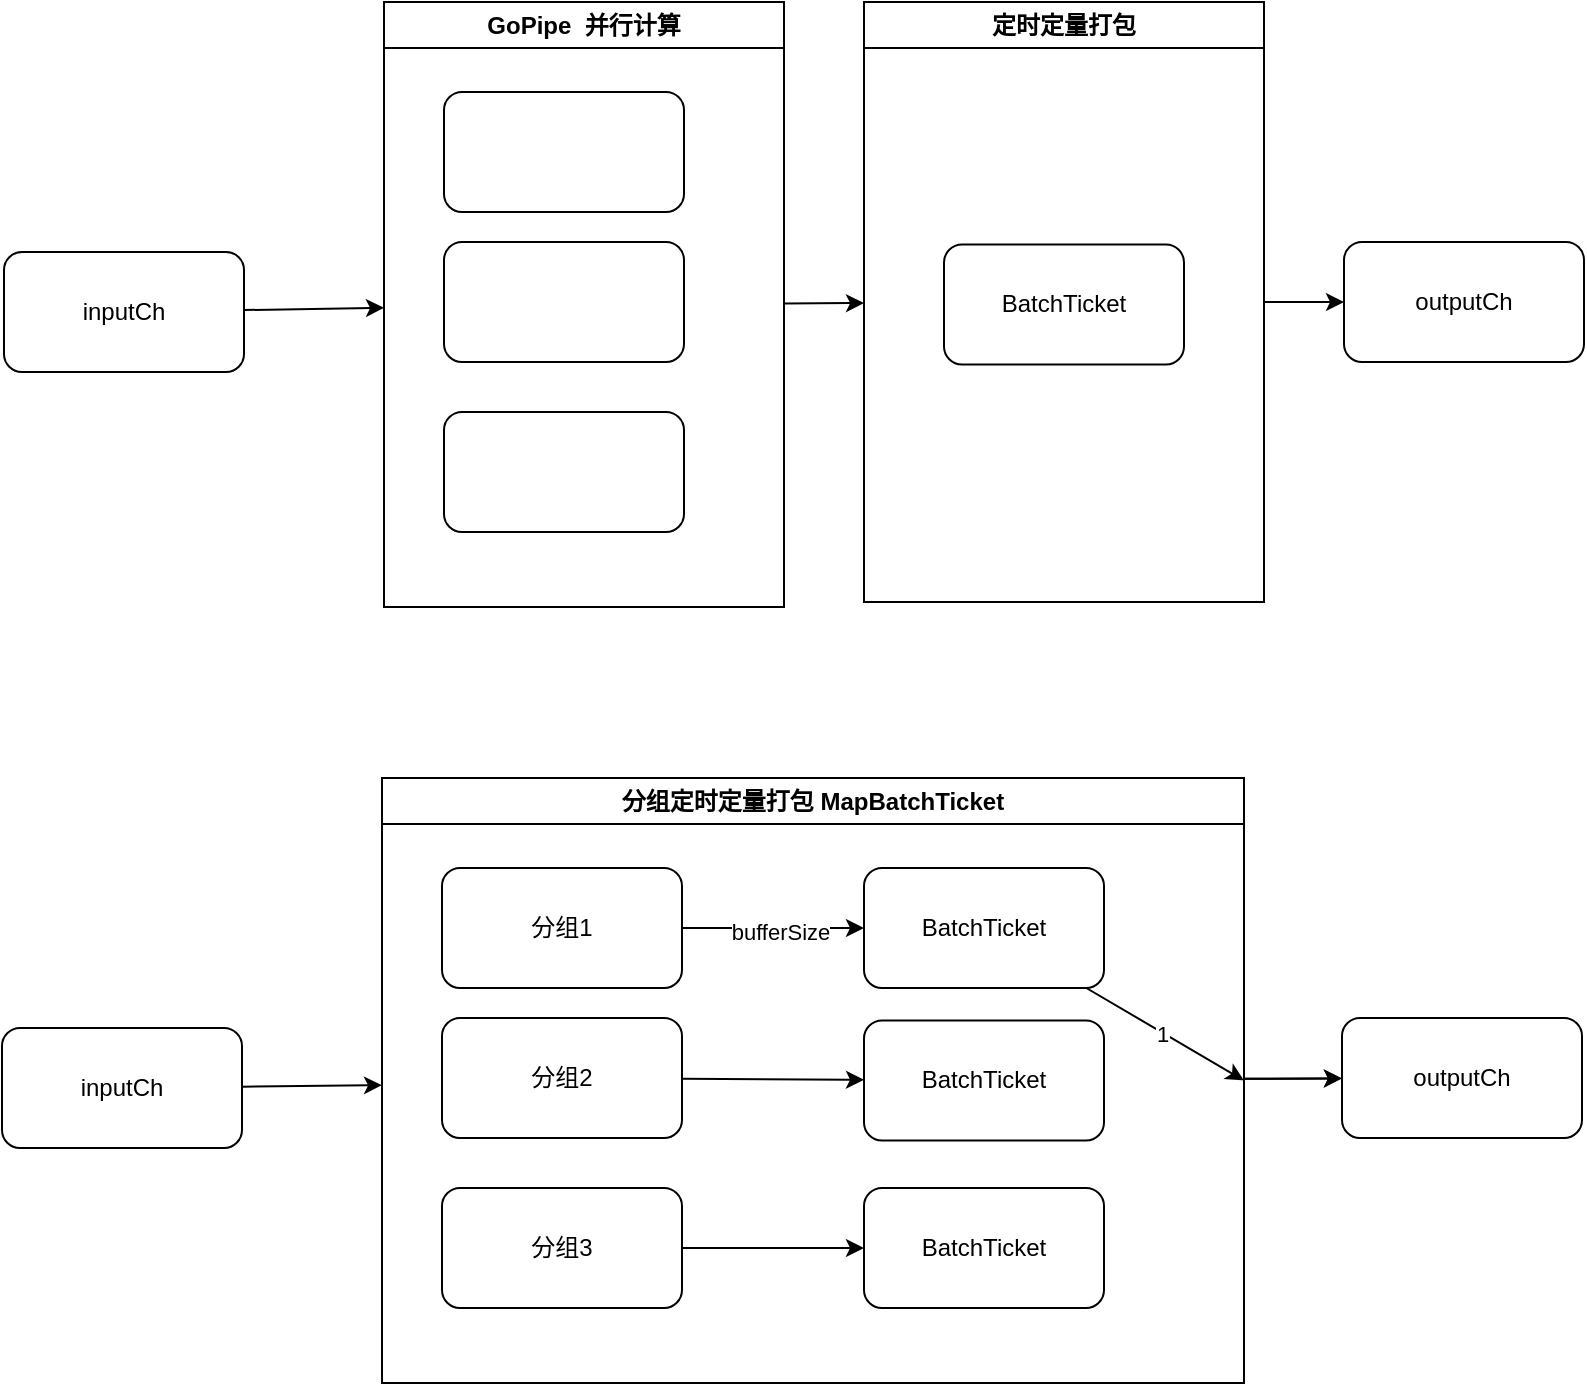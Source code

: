 <mxfile>
    <diagram id="c1GqPE1ERO4Si1zRY_QU" name="第 1 页">
        <mxGraphModel dx="1194" dy="622" grid="1" gridSize="10" guides="1" tooltips="1" connect="1" arrows="1" fold="1" page="1" pageScale="1" pageWidth="827" pageHeight="1169" math="0" shadow="0">
            <root>
                <mxCell id="0"/>
                <mxCell id="1" parent="0"/>
                <mxCell id="2" value="inputCh" style="rounded=1;whiteSpace=wrap;html=1;" parent="1" vertex="1">
                    <mxGeometry x="30" y="435" width="120" height="60" as="geometry"/>
                </mxCell>
                <mxCell id="4" style="edgeStyle=none;html=1;" parent="1" source="2" target="11" edge="1">
                    <mxGeometry relative="1" as="geometry">
                        <mxPoint x="220" y="469.262" as="targetPoint"/>
                    </mxGeometry>
                </mxCell>
                <mxCell id="13" style="edgeStyle=none;html=1;" parent="1" source="11" target="18" edge="1">
                    <mxGeometry relative="1" as="geometry">
                        <mxPoint x="470" y="464.601" as="targetPoint"/>
                    </mxGeometry>
                </mxCell>
                <mxCell id="11" value="GoPipe&amp;nbsp; 并行计算" style="swimlane;whiteSpace=wrap;html=1;" parent="1" vertex="1">
                    <mxGeometry x="220" y="310" width="200" height="302.5" as="geometry"/>
                </mxCell>
                <mxCell id="7" value="" style="rounded=1;whiteSpace=wrap;html=1;" parent="11" vertex="1">
                    <mxGeometry x="30" y="45" width="120" height="60" as="geometry"/>
                </mxCell>
                <mxCell id="8" value="" style="rounded=1;whiteSpace=wrap;html=1;" parent="11" vertex="1">
                    <mxGeometry x="30" y="120" width="120" height="60" as="geometry"/>
                </mxCell>
                <mxCell id="9" value="" style="rounded=1;whiteSpace=wrap;html=1;" parent="11" vertex="1">
                    <mxGeometry x="30" y="205" width="120" height="60" as="geometry"/>
                </mxCell>
                <mxCell id="16" style="edgeStyle=none;html=1;" parent="1" source="18" target="15" edge="1">
                    <mxGeometry relative="1" as="geometry">
                        <mxPoint x="640" y="465.846" as="sourcePoint"/>
                    </mxGeometry>
                </mxCell>
                <mxCell id="15" value="outputCh" style="rounded=1;whiteSpace=wrap;html=1;" parent="1" vertex="1">
                    <mxGeometry x="700" y="430" width="120" height="60" as="geometry"/>
                </mxCell>
                <mxCell id="18" value="定时定量打包" style="swimlane;whiteSpace=wrap;html=1;" parent="1" vertex="1">
                    <mxGeometry x="460" y="310" width="200" height="300" as="geometry"/>
                </mxCell>
                <mxCell id="14" value="BatchTicket" style="rounded=1;whiteSpace=wrap;html=1;" parent="18" vertex="1">
                    <mxGeometry x="40" y="121.25" width="120" height="60" as="geometry"/>
                </mxCell>
                <mxCell id="30" value="inputCh" style="rounded=1;whiteSpace=wrap;html=1;" parent="1" vertex="1">
                    <mxGeometry x="29" y="823" width="120" height="60" as="geometry"/>
                </mxCell>
                <mxCell id="31" style="edgeStyle=none;html=1;" parent="1" source="30" target="33" edge="1">
                    <mxGeometry relative="1" as="geometry">
                        <mxPoint x="219" y="857.262" as="targetPoint"/>
                    </mxGeometry>
                </mxCell>
                <mxCell id="41" value="" style="edgeStyle=none;html=1;" parent="1" source="33" target="38" edge="1">
                    <mxGeometry relative="1" as="geometry"/>
                </mxCell>
                <mxCell id="33" value="分组定时定量打包 MapBatchTicket" style="swimlane;whiteSpace=wrap;html=1;" parent="1" vertex="1">
                    <mxGeometry x="219" y="698" width="431" height="302.5" as="geometry"/>
                </mxCell>
                <mxCell id="43" style="edgeStyle=none;html=1;" parent="33" source="34" target="42" edge="1">
                    <mxGeometry relative="1" as="geometry"/>
                </mxCell>
                <mxCell id="50" value="bufferSize" style="edgeLabel;html=1;align=center;verticalAlign=middle;resizable=0;points=[];" vertex="1" connectable="0" parent="43">
                    <mxGeometry x="0.077" y="-2" relative="1" as="geometry">
                        <mxPoint as="offset"/>
                    </mxGeometry>
                </mxCell>
                <mxCell id="34" value="分组1" style="rounded=1;whiteSpace=wrap;html=1;" parent="33" vertex="1">
                    <mxGeometry x="30" y="45" width="120" height="60" as="geometry"/>
                </mxCell>
                <mxCell id="45" style="edgeStyle=none;html=1;" parent="33" source="35" target="44" edge="1">
                    <mxGeometry relative="1" as="geometry"/>
                </mxCell>
                <mxCell id="35" value="分组2" style="rounded=1;whiteSpace=wrap;html=1;" parent="33" vertex="1">
                    <mxGeometry x="30" y="120" width="120" height="60" as="geometry"/>
                </mxCell>
                <mxCell id="47" style="edgeStyle=none;html=1;" parent="33" source="36" target="46" edge="1">
                    <mxGeometry relative="1" as="geometry"/>
                </mxCell>
                <mxCell id="36" value="分组3" style="rounded=1;whiteSpace=wrap;html=1;" parent="33" vertex="1">
                    <mxGeometry x="30" y="205" width="120" height="60" as="geometry"/>
                </mxCell>
                <mxCell id="48" style="edgeStyle=none;html=1;entryX=1;entryY=0.5;entryDx=0;entryDy=0;" edge="1" parent="33" source="42" target="33">
                    <mxGeometry relative="1" as="geometry"/>
                </mxCell>
                <mxCell id="49" value="1" style="edgeLabel;html=1;align=center;verticalAlign=middle;resizable=0;points=[];" vertex="1" connectable="0" parent="48">
                    <mxGeometry x="-0.042" relative="1" as="geometry">
                        <mxPoint as="offset"/>
                    </mxGeometry>
                </mxCell>
                <mxCell id="42" value="BatchTicket" style="rounded=1;whiteSpace=wrap;html=1;" parent="33" vertex="1">
                    <mxGeometry x="241" y="45" width="120" height="60" as="geometry"/>
                </mxCell>
                <mxCell id="44" value="BatchTicket" style="rounded=1;whiteSpace=wrap;html=1;" parent="33" vertex="1">
                    <mxGeometry x="241" y="121.25" width="120" height="60" as="geometry"/>
                </mxCell>
                <mxCell id="46" value="BatchTicket" style="rounded=1;whiteSpace=wrap;html=1;" parent="33" vertex="1">
                    <mxGeometry x="241" y="205" width="120" height="60" as="geometry"/>
                </mxCell>
                <mxCell id="37" style="edgeStyle=none;html=1;" parent="1" source="33" target="38" edge="1">
                    <mxGeometry relative="1" as="geometry">
                        <mxPoint x="659" y="848" as="sourcePoint"/>
                    </mxGeometry>
                </mxCell>
                <mxCell id="38" value="outputCh" style="rounded=1;whiteSpace=wrap;html=1;" parent="1" vertex="1">
                    <mxGeometry x="699" y="818" width="120" height="60" as="geometry"/>
                </mxCell>
            </root>
        </mxGraphModel>
    </diagram>
</mxfile>